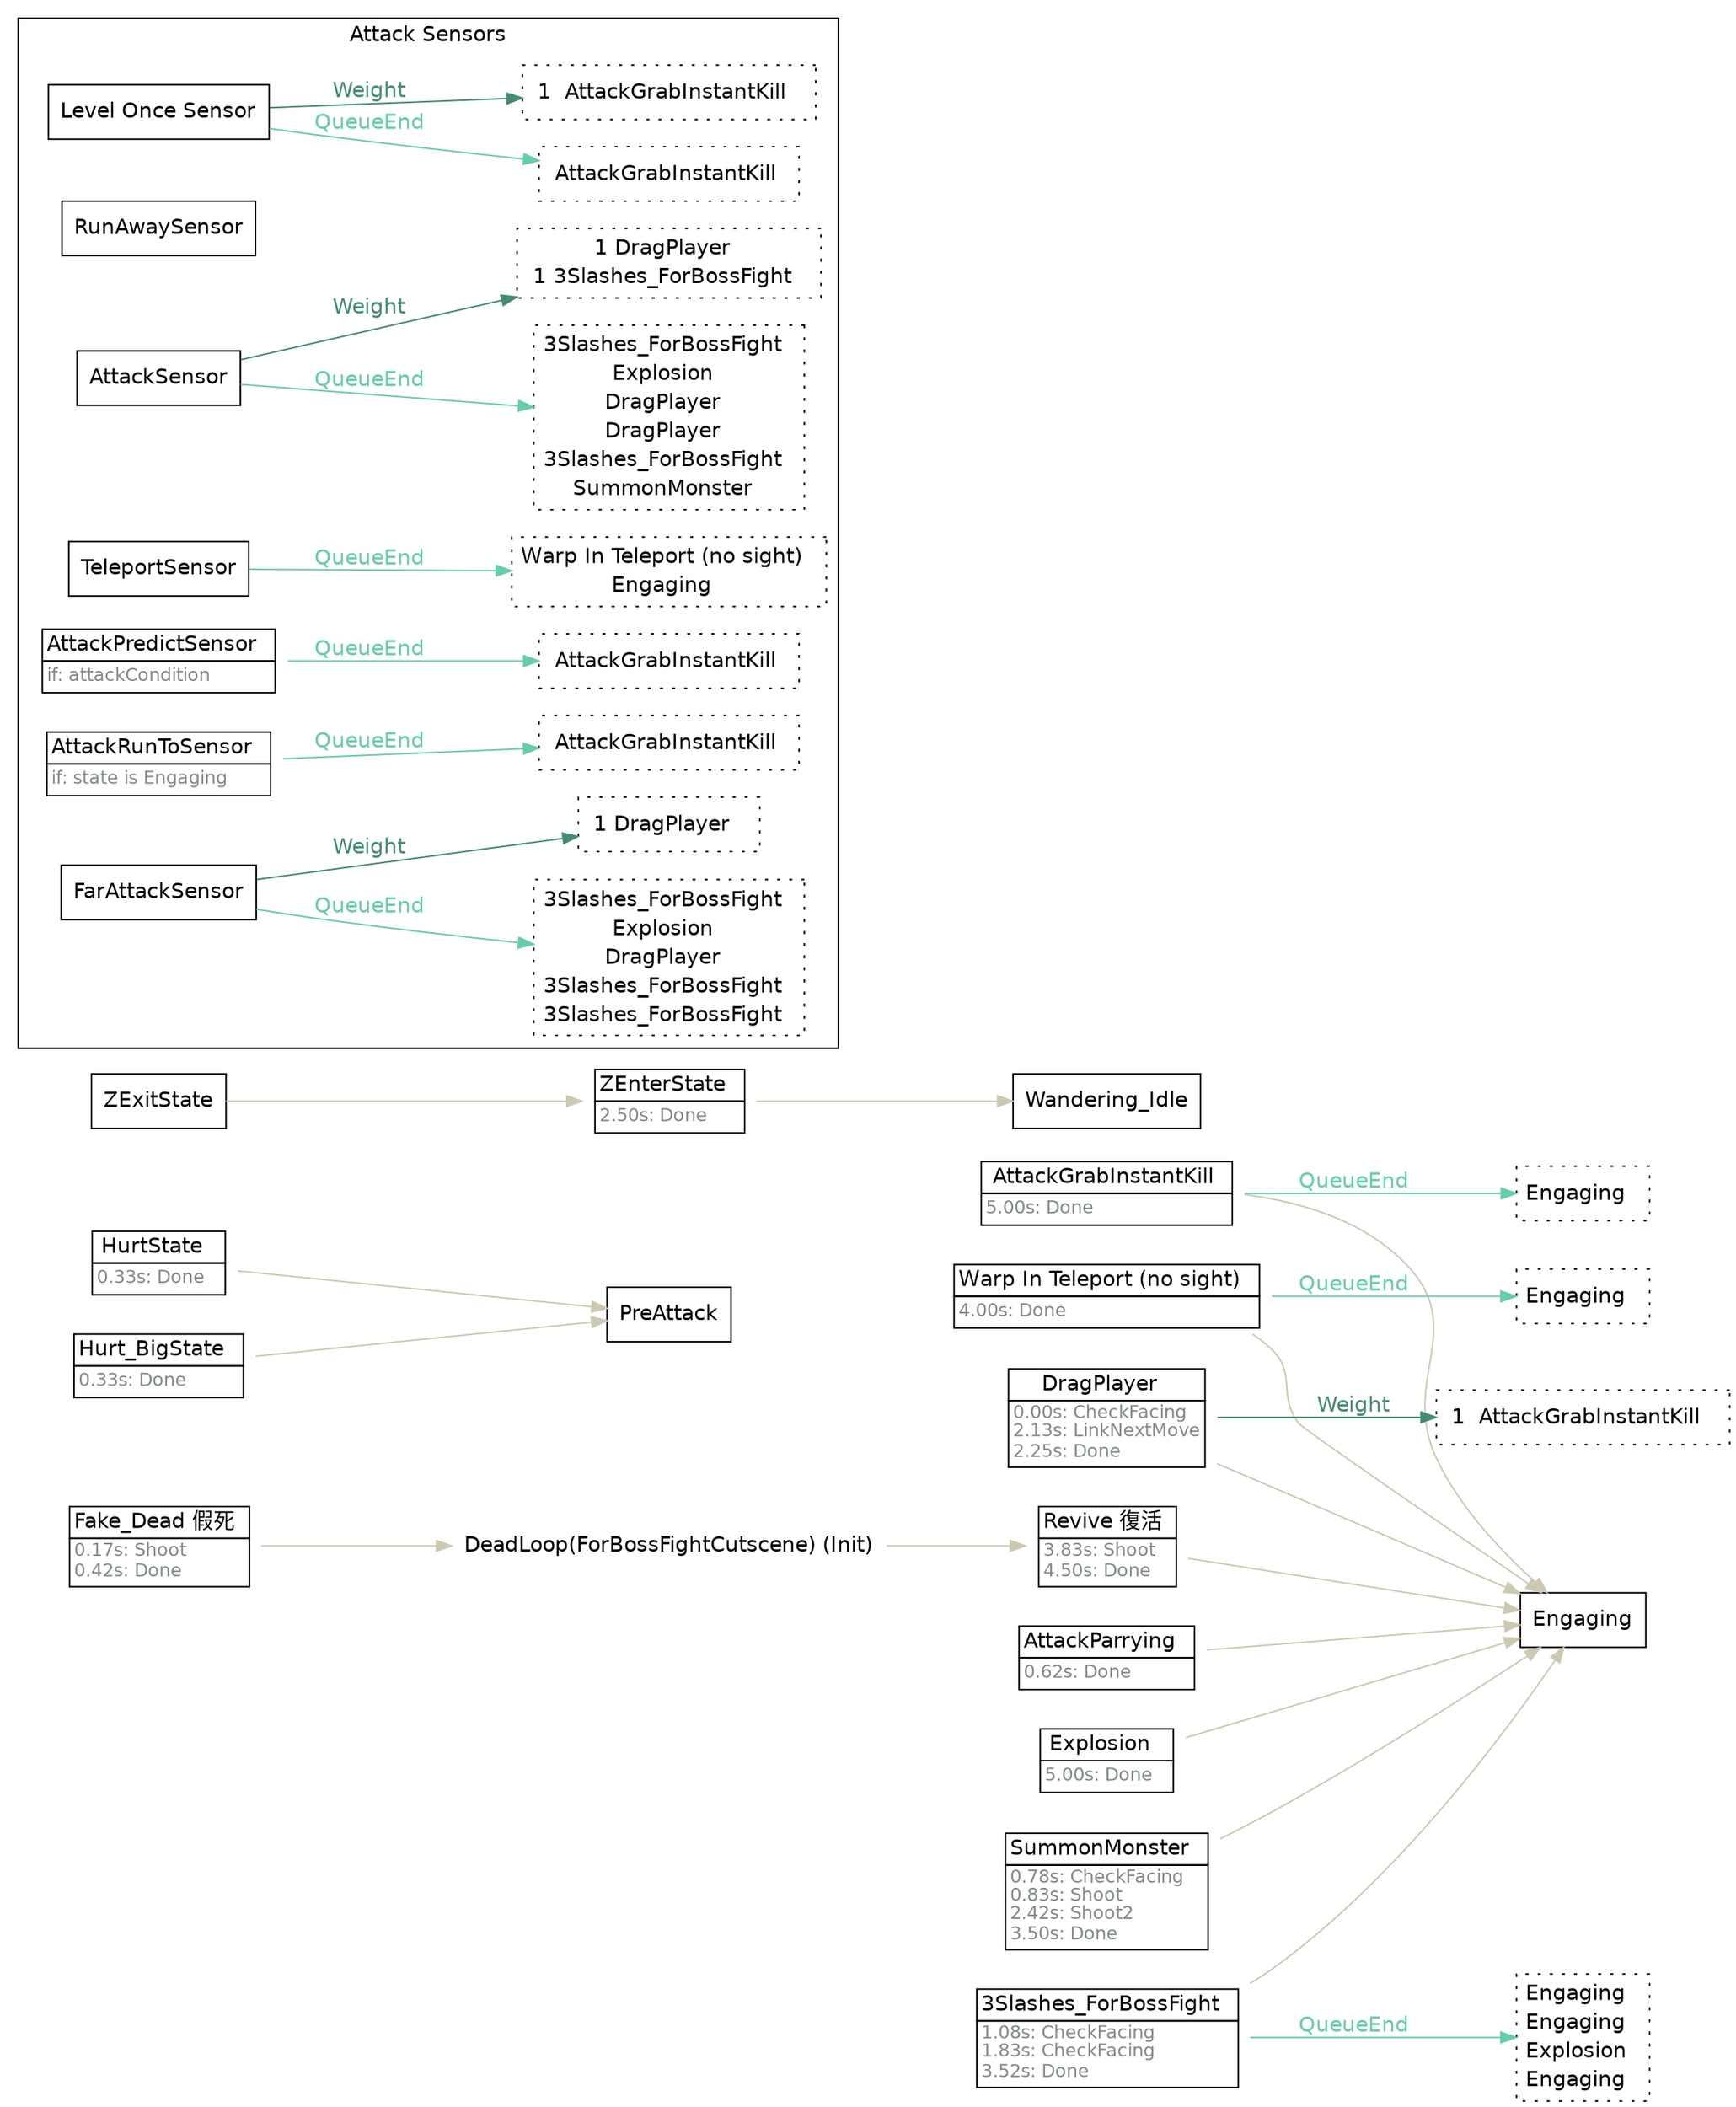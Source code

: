 strict digraph "Foo" {
	"rankdir"="LR";
	node ["shape"="box", "fontname"="Helvetica"];
	edge ["fontname"="Helvetica"];
	" AttackGrabInstantKill" ["shape"="plaintext", "label"=<<TABLE border="0" cellborder="1" cellspacing="0" cellpadding="2"><TR><TD > AttackGrabInstantKill  </TD></TR><TR><TD align="left" balign="left"><FONT point-size="12" color="azure4">5.00s: Done</FONT>  </TD></TR></TABLE>>]
	" AttackGrabInstantKill" -> "Engaging"  ["color"="cornsilk3", "fontcolor"="cornsilk3"]
	" AttackGrabInstantKill_linked" ["shape"="box", "style"="dotted", "label"=<<TABLE border="0" cellborder="0" cellspacing="0" cellpadding="2"><TR><TD>Engaging  </TD></TR></TABLE>>, "margin"="0.05"]
	" AttackGrabInstantKill" -> " AttackGrabInstantKill_linked"  ["label"="QueueEnd", "color"="aquamarine3", "fontcolor"="aquamarine3"]
	"DeadLoop(ForBossFightCutscene)" ["shape"="plaintext", "label"=<<TABLE border="0" cellborder="1" cellspacing="0" cellpadding="2"><TR><TD >DeadLoop(ForBossFightCutscene)  </TD></TR><TR><TD align="left" balign="left"><FONT point-size="12" color="azure4">0.00s: EnableGravity</FONT>  </TD></TR></TABLE>>]
	"DeadLoop(ForBossFightCutscene)" -> "Revive 復活"  ["color"="cornsilk3", "fontcolor"="cornsilk3"]
	"Ｗarp In Teleport (no sight)" ["shape"="plaintext", "label"=<<TABLE border="0" cellborder="1" cellspacing="0" cellpadding="2"><TR><TD >Ｗarp In Teleport (no sight)  </TD></TR><TR><TD align="left" balign="left"><FONT point-size="12" color="azure4">4.00s: Done</FONT>  </TD></TR></TABLE>>]
	"Ｗarp In Teleport (no sight)" -> "Engaging"  ["color"="cornsilk3", "fontcolor"="cornsilk3"]
	"Ｗarp In Teleport (no sight)_linked" ["shape"="box", "style"="dotted", "label"=<<TABLE border="0" cellborder="0" cellspacing="0" cellpadding="2"><TR><TD>Engaging  </TD></TR></TABLE>>, "margin"="0.05"]
	"Ｗarp In Teleport (no sight)" -> "Ｗarp In Teleport (no sight)_linked"  ["label"="QueueEnd", "color"="aquamarine3", "fontcolor"="aquamarine3"]
	"DragPlayer" ["shape"="plaintext", "label"=<<TABLE border="0" cellborder="1" cellspacing="0" cellpadding="2"><TR><TD >DragPlayer  </TD></TR><TR><TD align="left" balign="left"><FONT point-size="12" color="azure4">0.00s: CheckFacing<br/>2.13s: LinkNextMove<br/>2.25s: Done</FONT>  </TD></TR></TABLE>>]
	"DragPlayer" -> "Engaging"  ["color"="cornsilk3", "fontcolor"="cornsilk3"]
	"DragPlayer_mustuse" ["shape"="box", "style"="dotted", "label"=<<TABLE border="0" cellborder="0" cellspacing="0" cellpadding="2"><TR><TD>1  AttackGrabInstantKill  </TD></TR></TABLE>>]
	"DragPlayer" -> "DragPlayer_mustuse"  ["label"="Weight", "color"="aquamarine4", "fontcolor"="aquamarine4"]
	"Explosion" ["shape"="plaintext", "label"=<<TABLE border="0" cellborder="1" cellspacing="0" cellpadding="2"><TR><TD >Explosion  </TD></TR><TR><TD align="left" balign="left"><FONT point-size="12" color="azure4">5.00s: Done</FONT>  </TD></TR></TABLE>>]
	"Explosion" -> "Engaging"  ["color"="cornsilk3", "fontcolor"="cornsilk3"]
	"SummonMonster" ["shape"="plaintext", "label"=<<TABLE border="0" cellborder="1" cellspacing="0" cellpadding="2"><TR><TD >SummonMonster  </TD></TR><TR><TD align="left" balign="left"><FONT point-size="12" color="azure4">0.78s: CheckFacing<br/>0.83s: Shoot<br/>2.42s: Shoot2<br/>3.50s: Done</FONT>  </TD></TR></TABLE>>]
	"SummonMonster" -> "Engaging"  ["color"="cornsilk3", "fontcolor"="cornsilk3"]
	"3Slashes_ForBossFight" ["shape"="plaintext", "label"=<<TABLE border="0" cellborder="1" cellspacing="0" cellpadding="2"><TR><TD >3Slashes_ForBossFight  </TD></TR><TR><TD align="left" balign="left"><FONT point-size="12" color="azure4">1.08s: CheckFacing<br/>1.83s: CheckFacing<br/>3.52s: Done</FONT>  </TD></TR></TABLE>>]
	"3Slashes_ForBossFight" -> "Engaging"  ["color"="cornsilk3", "fontcolor"="cornsilk3"]
	"3Slashes_ForBossFight_linked" ["shape"="box", "style"="dotted", "label"=<<TABLE border="0" cellborder="0" cellspacing="0" cellpadding="2"><TR><TD>Engaging  </TD></TR><TR><TD>Engaging  </TD></TR><TR><TD>Explosion  </TD></TR><TR><TD>Engaging  </TD></TR></TABLE>>, "margin"="0.05"]
	"3Slashes_ForBossFight" -> "3Slashes_ForBossFight_linked"  ["label"="QueueEnd", "color"="aquamarine3", "fontcolor"="aquamarine3"]
	"AttackParrying" ["shape"="plaintext", "label"=<<TABLE border="0" cellborder="1" cellspacing="0" cellpadding="2"><TR><TD >AttackParrying  </TD></TR><TR><TD align="left" balign="left"><FONT point-size="12" color="azure4">0.62s: Done</FONT>  </TD></TR></TABLE>>]
	"AttackParrying" -> "Engaging"  ["color"="cornsilk3", "fontcolor"="cornsilk3"]
	"Fake_Dead 假死" ["shape"="plaintext", "label"=<<TABLE border="0" cellborder="1" cellspacing="0" cellpadding="2"><TR><TD >Fake_Dead 假死  </TD></TR><TR><TD align="left" balign="left"><FONT point-size="12" color="azure4">0.17s: Shoot<br/>0.42s: Done</FONT>  </TD></TR></TABLE>>]
	"Fake_Dead 假死" -> "DeadLoop(ForBossFightCutscene)"  ["color"="cornsilk3", "fontcolor"="cornsilk3"]
	"HurtState" ["shape"="plaintext", "label"=<<TABLE border="0" cellborder="1" cellspacing="0" cellpadding="2"><TR><TD >HurtState  </TD></TR><TR><TD align="left" balign="left"><FONT point-size="12" color="azure4">0.33s: Done</FONT>  </TD></TR></TABLE>>]
	"HurtState" -> "PreAttack"  ["color"="cornsilk3", "fontcolor"="cornsilk3"]
	"Hurt_BigState" ["shape"="plaintext", "label"=<<TABLE border="0" cellborder="1" cellspacing="0" cellpadding="2"><TR><TD >Hurt_BigState  </TD></TR><TR><TD align="left" balign="left"><FONT point-size="12" color="azure4">0.33s: Done</FONT>  </TD></TR></TABLE>>]
	"Hurt_BigState" -> "PreAttack"  ["color"="cornsilk3", "fontcolor"="cornsilk3"]
	"Revive 復活" ["shape"="plaintext", "label"=<<TABLE border="0" cellborder="1" cellspacing="0" cellpadding="2"><TR><TD >Revive 復活  </TD></TR><TR><TD align="left" balign="left"><FONT point-size="12" color="azure4">3.83s: Shoot<br/>4.50s: Done</FONT>  </TD></TR></TABLE>>]
	"Revive 復活" -> "Engaging"  ["color"="cornsilk3", "fontcolor"="cornsilk3"]
	"ZEnterState" ["shape"="plaintext", "label"=<<TABLE border="0" cellborder="1" cellspacing="0" cellpadding="2"><TR><TD >ZEnterState  </TD></TR><TR><TD align="left" balign="left"><FONT point-size="12" color="azure4">2.50s: Done</FONT>  </TD></TR></TABLE>>]
	"ZEnterState" -> "Wandering_Idle"  ["color"="cornsilk3", "fontcolor"="cornsilk3"]
	"ZExitState" ["label"="ZExitState"]
	"ZExitState" -> "ZEnterState"  ["color"="cornsilk3", "fontcolor"="cornsilk3"]
	"DeadLoop(ForBossFightCutscene)" ["label"="DeadLoop(ForBossFightCutscene) (Init)"]
	subgraph "cluster_attacksensors" {
		"rank"="sink";
		"label"="Attack Sensors";
		"fontname"="Helvetica";
		"Level Once Sensor" ["label"="Level Once Sensor"]
		"Level Once Sensor_linked" ["shape"="box", "style"="dotted", "label"=<<TABLE border="0" cellborder="0" cellspacing="0" cellpadding="2"><TR><TD> AttackGrabInstantKill  </TD></TR></TABLE>>, "margin"="0.05"]
		"Level Once Sensor" -> "Level Once Sensor_linked"  ["label"="QueueEnd", "color"="aquamarine3", "fontcolor"="aquamarine3"]
		"Level Once Sensor_mustuse" ["shape"="box", "style"="dotted", "label"=<<TABLE border="0" cellborder="0" cellspacing="0" cellpadding="2"><TR><TD>1  AttackGrabInstantKill  </TD></TR></TABLE>>]
		"Level Once Sensor" -> "Level Once Sensor_mustuse"  ["label"="Weight", "color"="aquamarine4", "fontcolor"="aquamarine4"]
		"RunAwaySensor" ["label"="RunAwaySensor"]
		"AttackSensor" ["label"="AttackSensor"]
		"AttackSensor_linked" ["shape"="box", "style"="dotted", "label"=<<TABLE border="0" cellborder="0" cellspacing="0" cellpadding="2"><TR><TD>3Slashes_ForBossFight  </TD></TR><TR><TD>Explosion  </TD></TR><TR><TD>DragPlayer  </TD></TR><TR><TD>DragPlayer  </TD></TR><TR><TD>3Slashes_ForBossFight  </TD></TR><TR><TD>SummonMonster  </TD></TR></TABLE>>, "margin"="0.05"]
		"AttackSensor" -> "AttackSensor_linked"  ["label"="QueueEnd", "color"="aquamarine3", "fontcolor"="aquamarine3"]
		"AttackSensor_mustuse" ["shape"="box", "style"="dotted", "label"=<<TABLE border="0" cellborder="0" cellspacing="0" cellpadding="2"><TR><TD>1 DragPlayer  </TD></TR><TR><TD>1 3Slashes_ForBossFight  </TD></TR></TABLE>>]
		"AttackSensor" -> "AttackSensor_mustuse"  ["label"="Weight", "color"="aquamarine4", "fontcolor"="aquamarine4"]
		"TeleportSensor" ["label"="TeleportSensor"]
		"TeleportSensor_linked" ["shape"="box", "style"="dotted", "label"=<<TABLE border="0" cellborder="0" cellspacing="0" cellpadding="2"><TR><TD>Ｗarp In Teleport (no sight)  </TD></TR><TR><TD>Engaging  </TD></TR></TABLE>>, "margin"="0.05"]
		"TeleportSensor" -> "TeleportSensor_linked"  ["label"="QueueEnd", "color"="aquamarine3", "fontcolor"="aquamarine3"]
		"AttackPredictSensor" ["shape"="plaintext", "label"=<<TABLE border="0" cellborder="1" cellspacing="0" cellpadding="2"><TR><TD >AttackPredictSensor  </TD></TR><TR><TD align="left" balign="left"><FONT point-size="12" color="azure4">if: attackCondition</FONT>  </TD></TR></TABLE>>]
		"AttackPredictSensor_linked" ["shape"="box", "style"="dotted", "label"=<<TABLE border="0" cellborder="0" cellspacing="0" cellpadding="2"><TR><TD> AttackGrabInstantKill  </TD></TR></TABLE>>, "margin"="0.05"]
		"AttackPredictSensor" -> "AttackPredictSensor_linked"  ["label"="QueueEnd", "color"="aquamarine3", "fontcolor"="aquamarine3"]
		"AttackRunToSensor" ["shape"="plaintext", "label"=<<TABLE border="0" cellborder="1" cellspacing="0" cellpadding="2"><TR><TD >AttackRunToSensor  </TD></TR><TR><TD align="left" balign="left"><FONT point-size="12" color="azure4">if: state is Engaging</FONT>  </TD></TR></TABLE>>]
		"AttackRunToSensor_linked" ["shape"="box", "style"="dotted", "label"=<<TABLE border="0" cellborder="0" cellspacing="0" cellpadding="2"><TR><TD> AttackGrabInstantKill  </TD></TR></TABLE>>, "margin"="0.05"]
		"AttackRunToSensor" -> "AttackRunToSensor_linked"  ["label"="QueueEnd", "color"="aquamarine3", "fontcolor"="aquamarine3"]
		"FarAttackSensor" ["label"="FarAttackSensor"]
		"FarAttackSensor_linked" ["shape"="box", "style"="dotted", "label"=<<TABLE border="0" cellborder="0" cellspacing="0" cellpadding="2"><TR><TD>3Slashes_ForBossFight  </TD></TR><TR><TD>Explosion  </TD></TR><TR><TD>DragPlayer  </TD></TR><TR><TD>3Slashes_ForBossFight  </TD></TR><TR><TD>3Slashes_ForBossFight  </TD></TR></TABLE>>, "margin"="0.05"]
		"FarAttackSensor" -> "FarAttackSensor_linked"  ["label"="QueueEnd", "color"="aquamarine3", "fontcolor"="aquamarine3"]
		"FarAttackSensor_mustuse" ["shape"="box", "style"="dotted", "label"=<<TABLE border="0" cellborder="0" cellspacing="0" cellpadding="2"><TR><TD>1 DragPlayer  </TD></TR></TABLE>>]
		"FarAttackSensor" -> "FarAttackSensor_mustuse"  ["label"="Weight", "color"="aquamarine4", "fontcolor"="aquamarine4"]
	}
	
}
